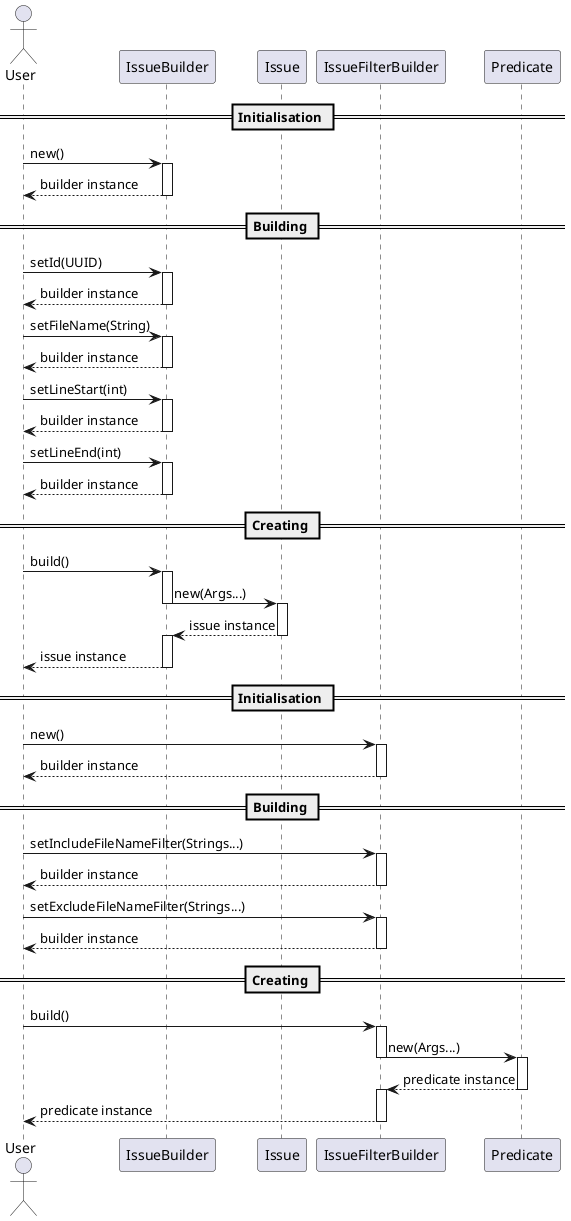 @startuml

actor User

== Initialisation ==

User -> IssueBuilder : new()
activate IssueBuilder
User <-- IssueBuilder : builder instance
deactivate IssueBuilder

== Building ==

User -> IssueBuilder : setId(UUID)
activate IssueBuilder
User <-- IssueBuilder : builder instance
deactivate IssueBuilder

User -> IssueBuilder : setFileName(String)
activate IssueBuilder
User <-- IssueBuilder : builder instance
deactivate IssueBuilder

User -> IssueBuilder : setLineStart(int)
activate IssueBuilder
User <-- IssueBuilder : builder instance
deactivate IssueBuilder

User -> IssueBuilder : setLineEnd(int)
activate IssueBuilder
User <-- IssueBuilder : builder instance
deactivate IssueBuilder

== Creating ==

User -> IssueBuilder : build()
activate IssueBuilder
IssueBuilder -> Issue : new(Args...)
deactivate IssueBuilder
activate Issue
IssueBuilder <-- Issue : issue instance
deactivate Issue
activate IssueBuilder
User <-- IssueBuilder : issue instance
deactivate IssueBuilder

== Initialisation ==

User -> IssueFilterBuilder : new()
activate IssueFilterBuilder
User <-- IssueFilterBuilder : builder instance
deactivate IssueFilterBuilder

== Building ==

User -> IssueFilterBuilder : setIncludeFileNameFilter(Strings...)
activate IssueFilterBuilder
User <-- IssueFilterBuilder : builder instance
deactivate IssueFilterBuilder

User -> IssueFilterBuilder : setExcludeFileNameFilter(Strings...)
activate IssueFilterBuilder
User <-- IssueFilterBuilder : builder instance
deactivate IssueFilterBuilder

== Creating ==

User -> IssueFilterBuilder : build()
activate IssueFilterBuilder
IssueFilterBuilder -> Predicate : new(Args...)
deactivate IssueFilterBuilder
activate Predicate
IssueFilterBuilder <-- Predicate : predicate instance
deactivate Predicate
activate IssueFilterBuilder
User <-- IssueFilterBuilder : predicate instance
deactivate IssueFilterBuilder

@enduml
